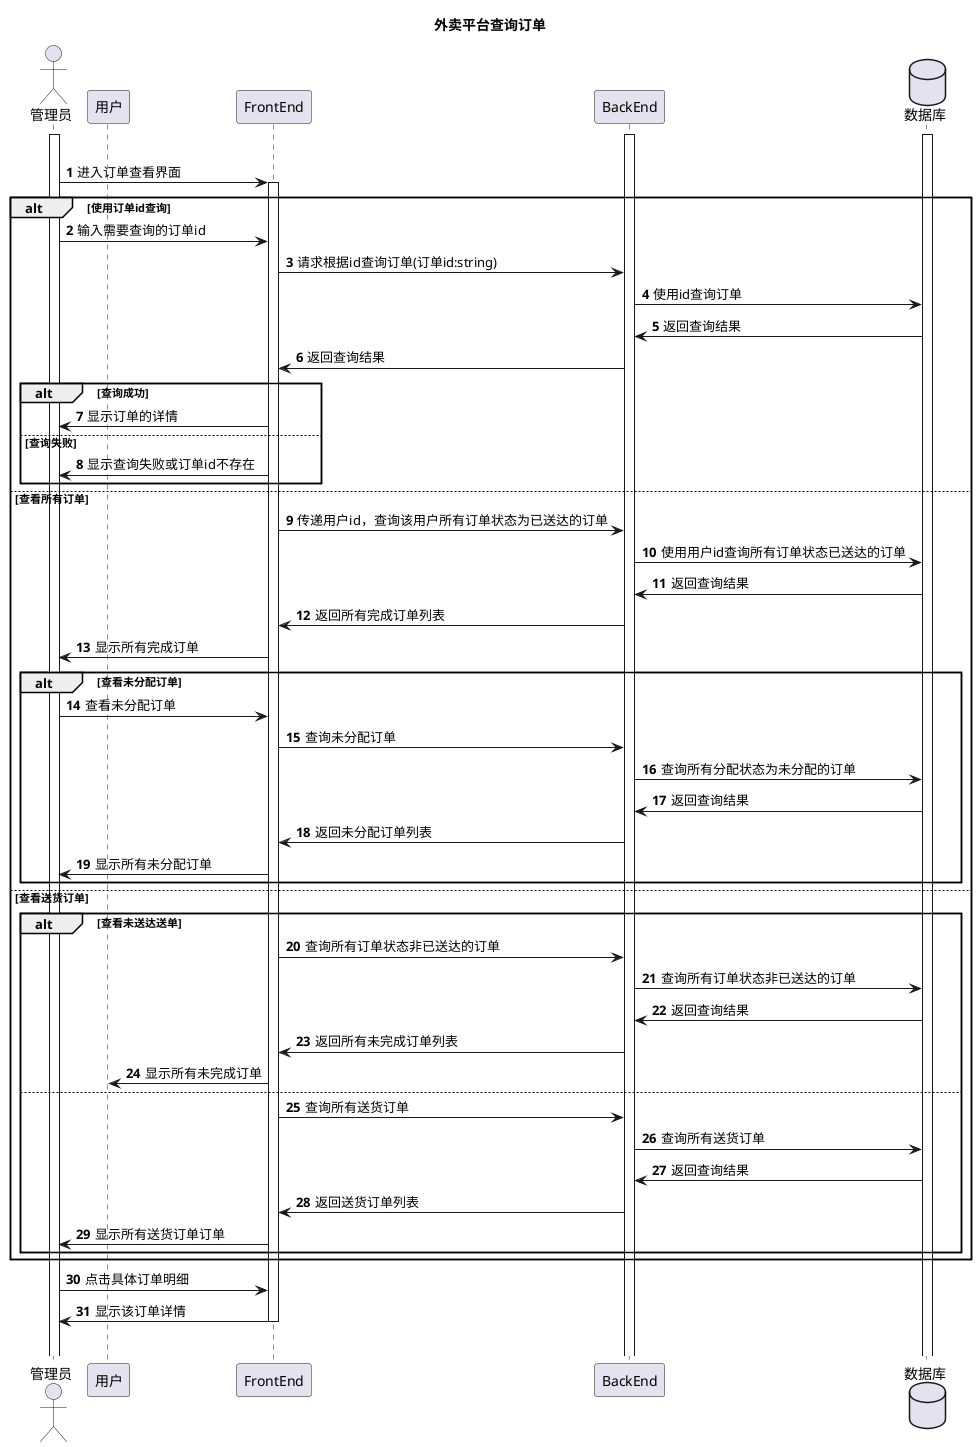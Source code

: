 @startuml
'https://plantuml.com/sequence-diagram

autonumber
title 外卖平台查询订单

actor 管理员
activate 管理员
participant FrontEnd order 2
participant BackEnd order 3
activate BackEnd
database 数据库 order 6

activate 数据库
|||
管理员 -> FrontEnd:进入订单查看界面
activate FrontEnd
alt 使用订单id查询
管理员 -> FrontEnd:输入需要查询的订单id
FrontEnd->BackEnd:请求根据id查询订单(订单id:string)
BackEnd->数据库:使用id查询订单
数据库 -> BackEnd:返回查询结果
BackEnd->FrontEnd:返回查询结果
    alt 查询成功
        FrontEnd->管理员:显示订单的详情
    else 查询失败
        FrontEnd->管理员:显示查询失败或订单id不存在
    end
else 查看所有订单
FrontEnd->BackEnd:传递用户id，查询该用户所有订单状态为已送达的订单
BackEnd->数据库:使用用户id查询所有订单状态已送达的订单
数据库 -> BackEnd:返回查询结果
BackEnd->FrontEnd:返回所有完成订单列表
FrontEnd ->管理员:显示所有完成订单
alt 查看未分配订单
管理员 -> FrontEnd:查看未分配订单
FrontEnd->BackEnd:查询未分配订单
BackEnd->数据库:查询所有分配状态为未分配的订单
数据库 -> BackEnd:返回查询结果
BackEnd->FrontEnd:返回未分配订单列表
FrontEnd ->管理员:显示所有未分配订单
end
else 查看送货订单
    alt 查看未送达送单
        FrontEnd->BackEnd:查询所有订单状态非已送达的订单
        BackEnd->数据库:查询所有订单状态非已送达的订单
        数据库 -> BackEnd:返回查询结果
        BackEnd->FrontEnd:返回所有未完成订单列表
        FrontEnd ->用户:显示所有未完成订单
    else
    FrontEnd->BackEnd:查询所有送货订单
    BackEnd->数据库:查询所有送货订单
    数据库 -> BackEnd:返回查询结果
    BackEnd->FrontEnd:返回送货订单列表
    FrontEnd ->管理员:显示所有送货订单订单
    end
end
    管理员 ->FrontEnd:点击具体订单明细
    FrontEnd ->管理员:显示该订单详情
deactivate FrontEnd
|||
@enduml